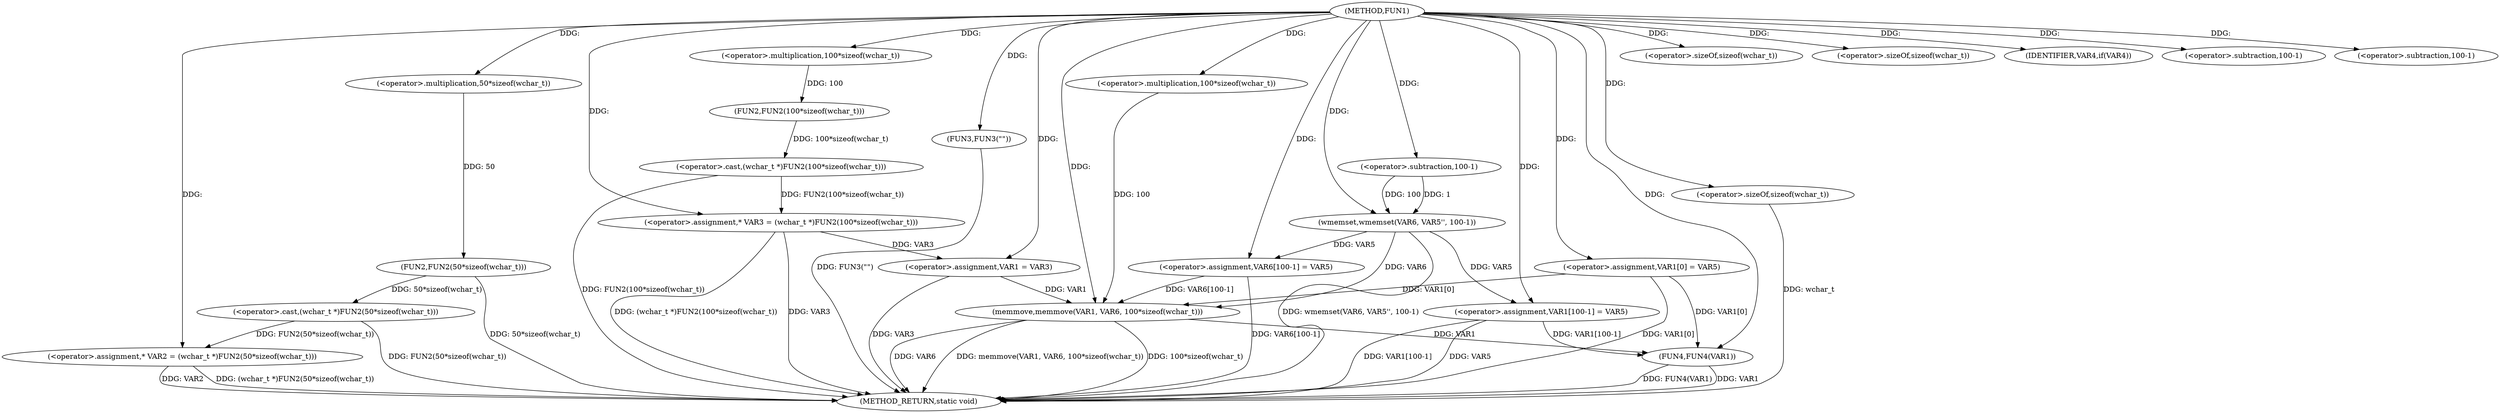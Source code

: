 digraph FUN1 {  
"1000100" [label = "(METHOD,FUN1)" ]
"1000169" [label = "(METHOD_RETURN,static void)" ]
"1000104" [label = "(<operator>.assignment,* VAR2 = (wchar_t *)FUN2(50*sizeof(wchar_t)))" ]
"1000106" [label = "(<operator>.cast,(wchar_t *)FUN2(50*sizeof(wchar_t)))" ]
"1000108" [label = "(FUN2,FUN2(50*sizeof(wchar_t)))" ]
"1000109" [label = "(<operator>.multiplication,50*sizeof(wchar_t))" ]
"1000111" [label = "(<operator>.sizeOf,sizeof(wchar_t))" ]
"1000114" [label = "(<operator>.assignment,* VAR3 = (wchar_t *)FUN2(100*sizeof(wchar_t)))" ]
"1000116" [label = "(<operator>.cast,(wchar_t *)FUN2(100*sizeof(wchar_t)))" ]
"1000118" [label = "(FUN2,FUN2(100*sizeof(wchar_t)))" ]
"1000119" [label = "(<operator>.multiplication,100*sizeof(wchar_t))" ]
"1000121" [label = "(<operator>.sizeOf,sizeof(wchar_t))" ]
"1000124" [label = "(IDENTIFIER,VAR4,if(VAR4))" ]
"1000126" [label = "(FUN3,FUN3(\"\"))" ]
"1000130" [label = "(<operator>.assignment,VAR1 = VAR3)" ]
"1000133" [label = "(<operator>.assignment,VAR1[0] = VAR5)" ]
"1000140" [label = "(wmemset,wmemset(VAR6, VAR5'', 100-1))" ]
"1000143" [label = "(<operator>.subtraction,100-1)" ]
"1000146" [label = "(<operator>.assignment,VAR6[100-1] = VAR5)" ]
"1000149" [label = "(<operator>.subtraction,100-1)" ]
"1000153" [label = "(memmove,memmove(VAR1, VAR6, 100*sizeof(wchar_t)))" ]
"1000156" [label = "(<operator>.multiplication,100*sizeof(wchar_t))" ]
"1000158" [label = "(<operator>.sizeOf,sizeof(wchar_t))" ]
"1000160" [label = "(<operator>.assignment,VAR1[100-1] = VAR5)" ]
"1000163" [label = "(<operator>.subtraction,100-1)" ]
"1000167" [label = "(FUN4,FUN4(VAR1))" ]
  "1000158" -> "1000169"  [ label = "DDG: wchar_t"] 
  "1000106" -> "1000169"  [ label = "DDG: FUN2(50*sizeof(wchar_t))"] 
  "1000104" -> "1000169"  [ label = "DDG: VAR2"] 
  "1000130" -> "1000169"  [ label = "DDG: VAR3"] 
  "1000114" -> "1000169"  [ label = "DDG: VAR3"] 
  "1000153" -> "1000169"  [ label = "DDG: memmove(VAR1, VAR6, 100*sizeof(wchar_t))"] 
  "1000116" -> "1000169"  [ label = "DDG: FUN2(100*sizeof(wchar_t))"] 
  "1000153" -> "1000169"  [ label = "DDG: 100*sizeof(wchar_t)"] 
  "1000167" -> "1000169"  [ label = "DDG: VAR1"] 
  "1000126" -> "1000169"  [ label = "DDG: FUN3(\"\")"] 
  "1000160" -> "1000169"  [ label = "DDG: VAR5"] 
  "1000140" -> "1000169"  [ label = "DDG: wmemset(VAR6, VAR5'', 100-1)"] 
  "1000153" -> "1000169"  [ label = "DDG: VAR6"] 
  "1000167" -> "1000169"  [ label = "DDG: FUN4(VAR1)"] 
  "1000133" -> "1000169"  [ label = "DDG: VAR1[0]"] 
  "1000146" -> "1000169"  [ label = "DDG: VAR6[100-1]"] 
  "1000160" -> "1000169"  [ label = "DDG: VAR1[100-1]"] 
  "1000114" -> "1000169"  [ label = "DDG: (wchar_t *)FUN2(100*sizeof(wchar_t))"] 
  "1000104" -> "1000169"  [ label = "DDG: (wchar_t *)FUN2(50*sizeof(wchar_t))"] 
  "1000108" -> "1000169"  [ label = "DDG: 50*sizeof(wchar_t)"] 
  "1000106" -> "1000104"  [ label = "DDG: FUN2(50*sizeof(wchar_t))"] 
  "1000100" -> "1000104"  [ label = "DDG: "] 
  "1000108" -> "1000106"  [ label = "DDG: 50*sizeof(wchar_t)"] 
  "1000109" -> "1000108"  [ label = "DDG: 50"] 
  "1000100" -> "1000109"  [ label = "DDG: "] 
  "1000100" -> "1000111"  [ label = "DDG: "] 
  "1000116" -> "1000114"  [ label = "DDG: FUN2(100*sizeof(wchar_t))"] 
  "1000100" -> "1000114"  [ label = "DDG: "] 
  "1000118" -> "1000116"  [ label = "DDG: 100*sizeof(wchar_t)"] 
  "1000119" -> "1000118"  [ label = "DDG: 100"] 
  "1000100" -> "1000119"  [ label = "DDG: "] 
  "1000100" -> "1000121"  [ label = "DDG: "] 
  "1000100" -> "1000124"  [ label = "DDG: "] 
  "1000100" -> "1000126"  [ label = "DDG: "] 
  "1000114" -> "1000130"  [ label = "DDG: VAR3"] 
  "1000100" -> "1000130"  [ label = "DDG: "] 
  "1000100" -> "1000133"  [ label = "DDG: "] 
  "1000100" -> "1000140"  [ label = "DDG: "] 
  "1000143" -> "1000140"  [ label = "DDG: 100"] 
  "1000143" -> "1000140"  [ label = "DDG: 1"] 
  "1000100" -> "1000143"  [ label = "DDG: "] 
  "1000140" -> "1000146"  [ label = "DDG: VAR5"] 
  "1000100" -> "1000146"  [ label = "DDG: "] 
  "1000100" -> "1000149"  [ label = "DDG: "] 
  "1000133" -> "1000153"  [ label = "DDG: VAR1[0]"] 
  "1000130" -> "1000153"  [ label = "DDG: VAR1"] 
  "1000100" -> "1000153"  [ label = "DDG: "] 
  "1000140" -> "1000153"  [ label = "DDG: VAR6"] 
  "1000146" -> "1000153"  [ label = "DDG: VAR6[100-1]"] 
  "1000156" -> "1000153"  [ label = "DDG: 100"] 
  "1000100" -> "1000156"  [ label = "DDG: "] 
  "1000100" -> "1000158"  [ label = "DDG: "] 
  "1000100" -> "1000160"  [ label = "DDG: "] 
  "1000140" -> "1000160"  [ label = "DDG: VAR5"] 
  "1000100" -> "1000163"  [ label = "DDG: "] 
  "1000133" -> "1000167"  [ label = "DDG: VAR1[0]"] 
  "1000153" -> "1000167"  [ label = "DDG: VAR1"] 
  "1000160" -> "1000167"  [ label = "DDG: VAR1[100-1]"] 
  "1000100" -> "1000167"  [ label = "DDG: "] 
}
